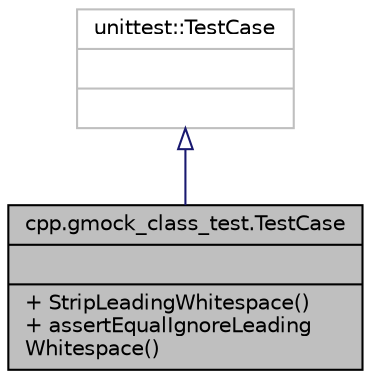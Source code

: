 digraph "cpp.gmock_class_test.TestCase"
{
  edge [fontname="Helvetica",fontsize="10",labelfontname="Helvetica",labelfontsize="10"];
  node [fontname="Helvetica",fontsize="10",shape=record];
  Node4 [label="{cpp.gmock_class_test.TestCase\n||+ StripLeadingWhitespace()\l+ assertEqualIgnoreLeading\lWhitespace()\l}",height=0.2,width=0.4,color="black", fillcolor="grey75", style="filled", fontcolor="black"];
  Node5 -> Node4 [dir="back",color="midnightblue",fontsize="10",style="solid",arrowtail="onormal",fontname="Helvetica"];
  Node5 [label="{unittest::TestCase\n||}",height=0.2,width=0.4,color="grey75", fillcolor="white", style="filled"];
}
